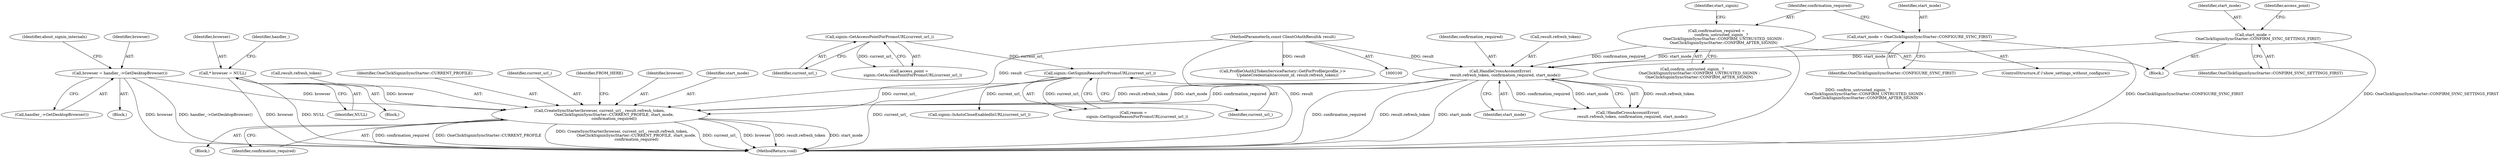 digraph "0_Chrome_282f53ffdc3b1902da86f6a0791af736837efbf8_8@pointer" {
"1000305" [label="(Call,CreateSyncStarter(browser, current_url_, result.refresh_token,\n                        OneClickSigninSyncStarter::CURRENT_PROFILE, start_mode,\n                        confirmation_required))"];
"1000117" [label="(Call,browser = handler_->GetDesktopBrowser())"];
"1000111" [label="(Call,* browser = NULL)"];
"1000141" [label="(Call,signin::GetSigninReasonForPromoURL(current_url_))"];
"1000136" [label="(Call,signin::GetAccessPointForPromoURL(current_url_))"];
"1000296" [label="(Call,HandleCrossAccountError(\n        result.refresh_token, confirmation_required, start_mode))"];
"1000101" [label="(MethodParameterIn,const ClientOAuthResult& result)"];
"1000286" [label="(Call,confirmation_required =\n        confirm_untrusted_signin_ ?\n            OneClickSigninSyncStarter::CONFIRM_UNTRUSTED_SIGNIN :\n            OneClickSigninSyncStarter::CONFIRM_AFTER_SIGNIN)"];
"1000261" [label="(Call,start_mode =\n        OneClickSigninSyncStarter::CONFIRM_SYNC_SETTINGS_FIRST)"];
"1000282" [label="(Call,start_mode = OneClickSigninSyncStarter::CONFIGURE_SYNC_FIRST)"];
"1000300" [label="(Identifier,confirmation_required)"];
"1000301" [label="(Identifier,start_mode)"];
"1000311" [label="(Identifier,OneClickSigninSyncStarter::CURRENT_PROFILE)"];
"1000112" [label="(Identifier,browser)"];
"1000219" [label="(Call,signin::IsAutoCloseEnabledInURL(current_url_))"];
"1000122" [label="(Identifier,about_signin_internals)"];
"1000139" [label="(Call,reason =\n      signin::GetSigninReasonForPromoURL(current_url_))"];
"1000288" [label="(Call,confirm_untrusted_signin_ ?\n            OneClickSigninSyncStarter::CONFIRM_UNTRUSTED_SIGNIN :\n            OneClickSigninSyncStarter::CONFIRM_AFTER_SIGNIN)"];
"1000296" [label="(Call,HandleCrossAccountError(\n        result.refresh_token, confirmation_required, start_mode))"];
"1000116" [label="(Block,)"];
"1000113" [label="(Identifier,NULL)"];
"1000263" [label="(Identifier,OneClickSigninSyncStarter::CONFIRM_SYNC_SETTINGS_FIRST)"];
"1000307" [label="(Identifier,current_url_)"];
"1000284" [label="(Identifier,OneClickSigninSyncStarter::CONFIGURE_SYNC_FIRST)"];
"1000101" [label="(MethodParameterIn,const ClientOAuthResult& result)"];
"1000111" [label="(Call,* browser = NULL)"];
"1000118" [label="(Identifier,browser)"];
"1000286" [label="(Call,confirmation_required =\n        confirm_untrusted_signin_ ?\n            OneClickSigninSyncStarter::CONFIRM_UNTRUSTED_SIGNIN :\n            OneClickSigninSyncStarter::CONFIRM_AFTER_SIGNIN)"];
"1000213" [label="(Call,ProfileOAuth2TokenServiceFactory::GetForProfile(profile_)->\n        UpdateCredentials(account_id, result.refresh_token))"];
"1000249" [label="(Block,)"];
"1000262" [label="(Identifier,start_mode)"];
"1000313" [label="(Identifier,confirmation_required)"];
"1000279" [label="(ControlStructure,if (!show_settings_without_configure))"];
"1000294" [label="(Identifier,start_signin)"];
"1000283" [label="(Identifier,start_mode)"];
"1000315" [label="(Identifier,FROM_HERE)"];
"1000287" [label="(Identifier,confirmation_required)"];
"1000306" [label="(Identifier,browser)"];
"1000136" [label="(Call,signin::GetAccessPointForPromoURL(current_url_))"];
"1000267" [label="(Identifier,access_point)"];
"1000261" [label="(Call,start_mode =\n        OneClickSigninSyncStarter::CONFIRM_SYNC_SETTINGS_FIRST)"];
"1000115" [label="(Identifier,handler_)"];
"1000137" [label="(Identifier,current_url_)"];
"1000304" [label="(Block,)"];
"1000312" [label="(Identifier,start_mode)"];
"1000295" [label="(Call,!HandleCrossAccountError(\n        result.refresh_token, confirmation_required, start_mode))"];
"1000142" [label="(Identifier,current_url_)"];
"1000308" [label="(Call,result.refresh_token)"];
"1000282" [label="(Call,start_mode = OneClickSigninSyncStarter::CONFIGURE_SYNC_FIRST)"];
"1000104" [label="(Block,)"];
"1000305" [label="(Call,CreateSyncStarter(browser, current_url_, result.refresh_token,\n                        OneClickSigninSyncStarter::CURRENT_PROFILE, start_mode,\n                        confirmation_required))"];
"1000134" [label="(Call,access_point =\n      signin::GetAccessPointForPromoURL(current_url_))"];
"1000317" [label="(MethodReturn,void)"];
"1000141" [label="(Call,signin::GetSigninReasonForPromoURL(current_url_))"];
"1000117" [label="(Call,browser = handler_->GetDesktopBrowser())"];
"1000297" [label="(Call,result.refresh_token)"];
"1000119" [label="(Call,handler_->GetDesktopBrowser())"];
"1000305" -> "1000304"  [label="AST: "];
"1000305" -> "1000313"  [label="CFG: "];
"1000306" -> "1000305"  [label="AST: "];
"1000307" -> "1000305"  [label="AST: "];
"1000308" -> "1000305"  [label="AST: "];
"1000311" -> "1000305"  [label="AST: "];
"1000312" -> "1000305"  [label="AST: "];
"1000313" -> "1000305"  [label="AST: "];
"1000315" -> "1000305"  [label="CFG: "];
"1000305" -> "1000317"  [label="DDG: start_mode"];
"1000305" -> "1000317"  [label="DDG: confirmation_required"];
"1000305" -> "1000317"  [label="DDG: OneClickSigninSyncStarter::CURRENT_PROFILE"];
"1000305" -> "1000317"  [label="DDG: CreateSyncStarter(browser, current_url_, result.refresh_token,\n                        OneClickSigninSyncStarter::CURRENT_PROFILE, start_mode,\n                        confirmation_required)"];
"1000305" -> "1000317"  [label="DDG: current_url_"];
"1000305" -> "1000317"  [label="DDG: browser"];
"1000305" -> "1000317"  [label="DDG: result.refresh_token"];
"1000117" -> "1000305"  [label="DDG: browser"];
"1000111" -> "1000305"  [label="DDG: browser"];
"1000141" -> "1000305"  [label="DDG: current_url_"];
"1000296" -> "1000305"  [label="DDG: result.refresh_token"];
"1000296" -> "1000305"  [label="DDG: start_mode"];
"1000296" -> "1000305"  [label="DDG: confirmation_required"];
"1000101" -> "1000305"  [label="DDG: result"];
"1000117" -> "1000116"  [label="AST: "];
"1000117" -> "1000119"  [label="CFG: "];
"1000118" -> "1000117"  [label="AST: "];
"1000119" -> "1000117"  [label="AST: "];
"1000122" -> "1000117"  [label="CFG: "];
"1000117" -> "1000317"  [label="DDG: browser"];
"1000117" -> "1000317"  [label="DDG: handler_->GetDesktopBrowser()"];
"1000111" -> "1000104"  [label="AST: "];
"1000111" -> "1000113"  [label="CFG: "];
"1000112" -> "1000111"  [label="AST: "];
"1000113" -> "1000111"  [label="AST: "];
"1000115" -> "1000111"  [label="CFG: "];
"1000111" -> "1000317"  [label="DDG: browser"];
"1000111" -> "1000317"  [label="DDG: NULL"];
"1000141" -> "1000139"  [label="AST: "];
"1000141" -> "1000142"  [label="CFG: "];
"1000142" -> "1000141"  [label="AST: "];
"1000139" -> "1000141"  [label="CFG: "];
"1000141" -> "1000317"  [label="DDG: current_url_"];
"1000141" -> "1000139"  [label="DDG: current_url_"];
"1000136" -> "1000141"  [label="DDG: current_url_"];
"1000141" -> "1000219"  [label="DDG: current_url_"];
"1000136" -> "1000134"  [label="AST: "];
"1000136" -> "1000137"  [label="CFG: "];
"1000137" -> "1000136"  [label="AST: "];
"1000134" -> "1000136"  [label="CFG: "];
"1000136" -> "1000134"  [label="DDG: current_url_"];
"1000296" -> "1000295"  [label="AST: "];
"1000296" -> "1000301"  [label="CFG: "];
"1000297" -> "1000296"  [label="AST: "];
"1000300" -> "1000296"  [label="AST: "];
"1000301" -> "1000296"  [label="AST: "];
"1000295" -> "1000296"  [label="CFG: "];
"1000296" -> "1000317"  [label="DDG: result.refresh_token"];
"1000296" -> "1000317"  [label="DDG: start_mode"];
"1000296" -> "1000317"  [label="DDG: confirmation_required"];
"1000296" -> "1000295"  [label="DDG: result.refresh_token"];
"1000296" -> "1000295"  [label="DDG: confirmation_required"];
"1000296" -> "1000295"  [label="DDG: start_mode"];
"1000101" -> "1000296"  [label="DDG: result"];
"1000286" -> "1000296"  [label="DDG: confirmation_required"];
"1000261" -> "1000296"  [label="DDG: start_mode"];
"1000282" -> "1000296"  [label="DDG: start_mode"];
"1000101" -> "1000100"  [label="AST: "];
"1000101" -> "1000317"  [label="DDG: result"];
"1000101" -> "1000213"  [label="DDG: result"];
"1000286" -> "1000249"  [label="AST: "];
"1000286" -> "1000288"  [label="CFG: "];
"1000287" -> "1000286"  [label="AST: "];
"1000288" -> "1000286"  [label="AST: "];
"1000294" -> "1000286"  [label="CFG: "];
"1000286" -> "1000317"  [label="DDG: confirm_untrusted_signin_ ?\n            OneClickSigninSyncStarter::CONFIRM_UNTRUSTED_SIGNIN :\n            OneClickSigninSyncStarter::CONFIRM_AFTER_SIGNIN"];
"1000261" -> "1000249"  [label="AST: "];
"1000261" -> "1000263"  [label="CFG: "];
"1000262" -> "1000261"  [label="AST: "];
"1000263" -> "1000261"  [label="AST: "];
"1000267" -> "1000261"  [label="CFG: "];
"1000261" -> "1000317"  [label="DDG: OneClickSigninSyncStarter::CONFIRM_SYNC_SETTINGS_FIRST"];
"1000282" -> "1000279"  [label="AST: "];
"1000282" -> "1000284"  [label="CFG: "];
"1000283" -> "1000282"  [label="AST: "];
"1000284" -> "1000282"  [label="AST: "];
"1000287" -> "1000282"  [label="CFG: "];
"1000282" -> "1000317"  [label="DDG: OneClickSigninSyncStarter::CONFIGURE_SYNC_FIRST"];
}
